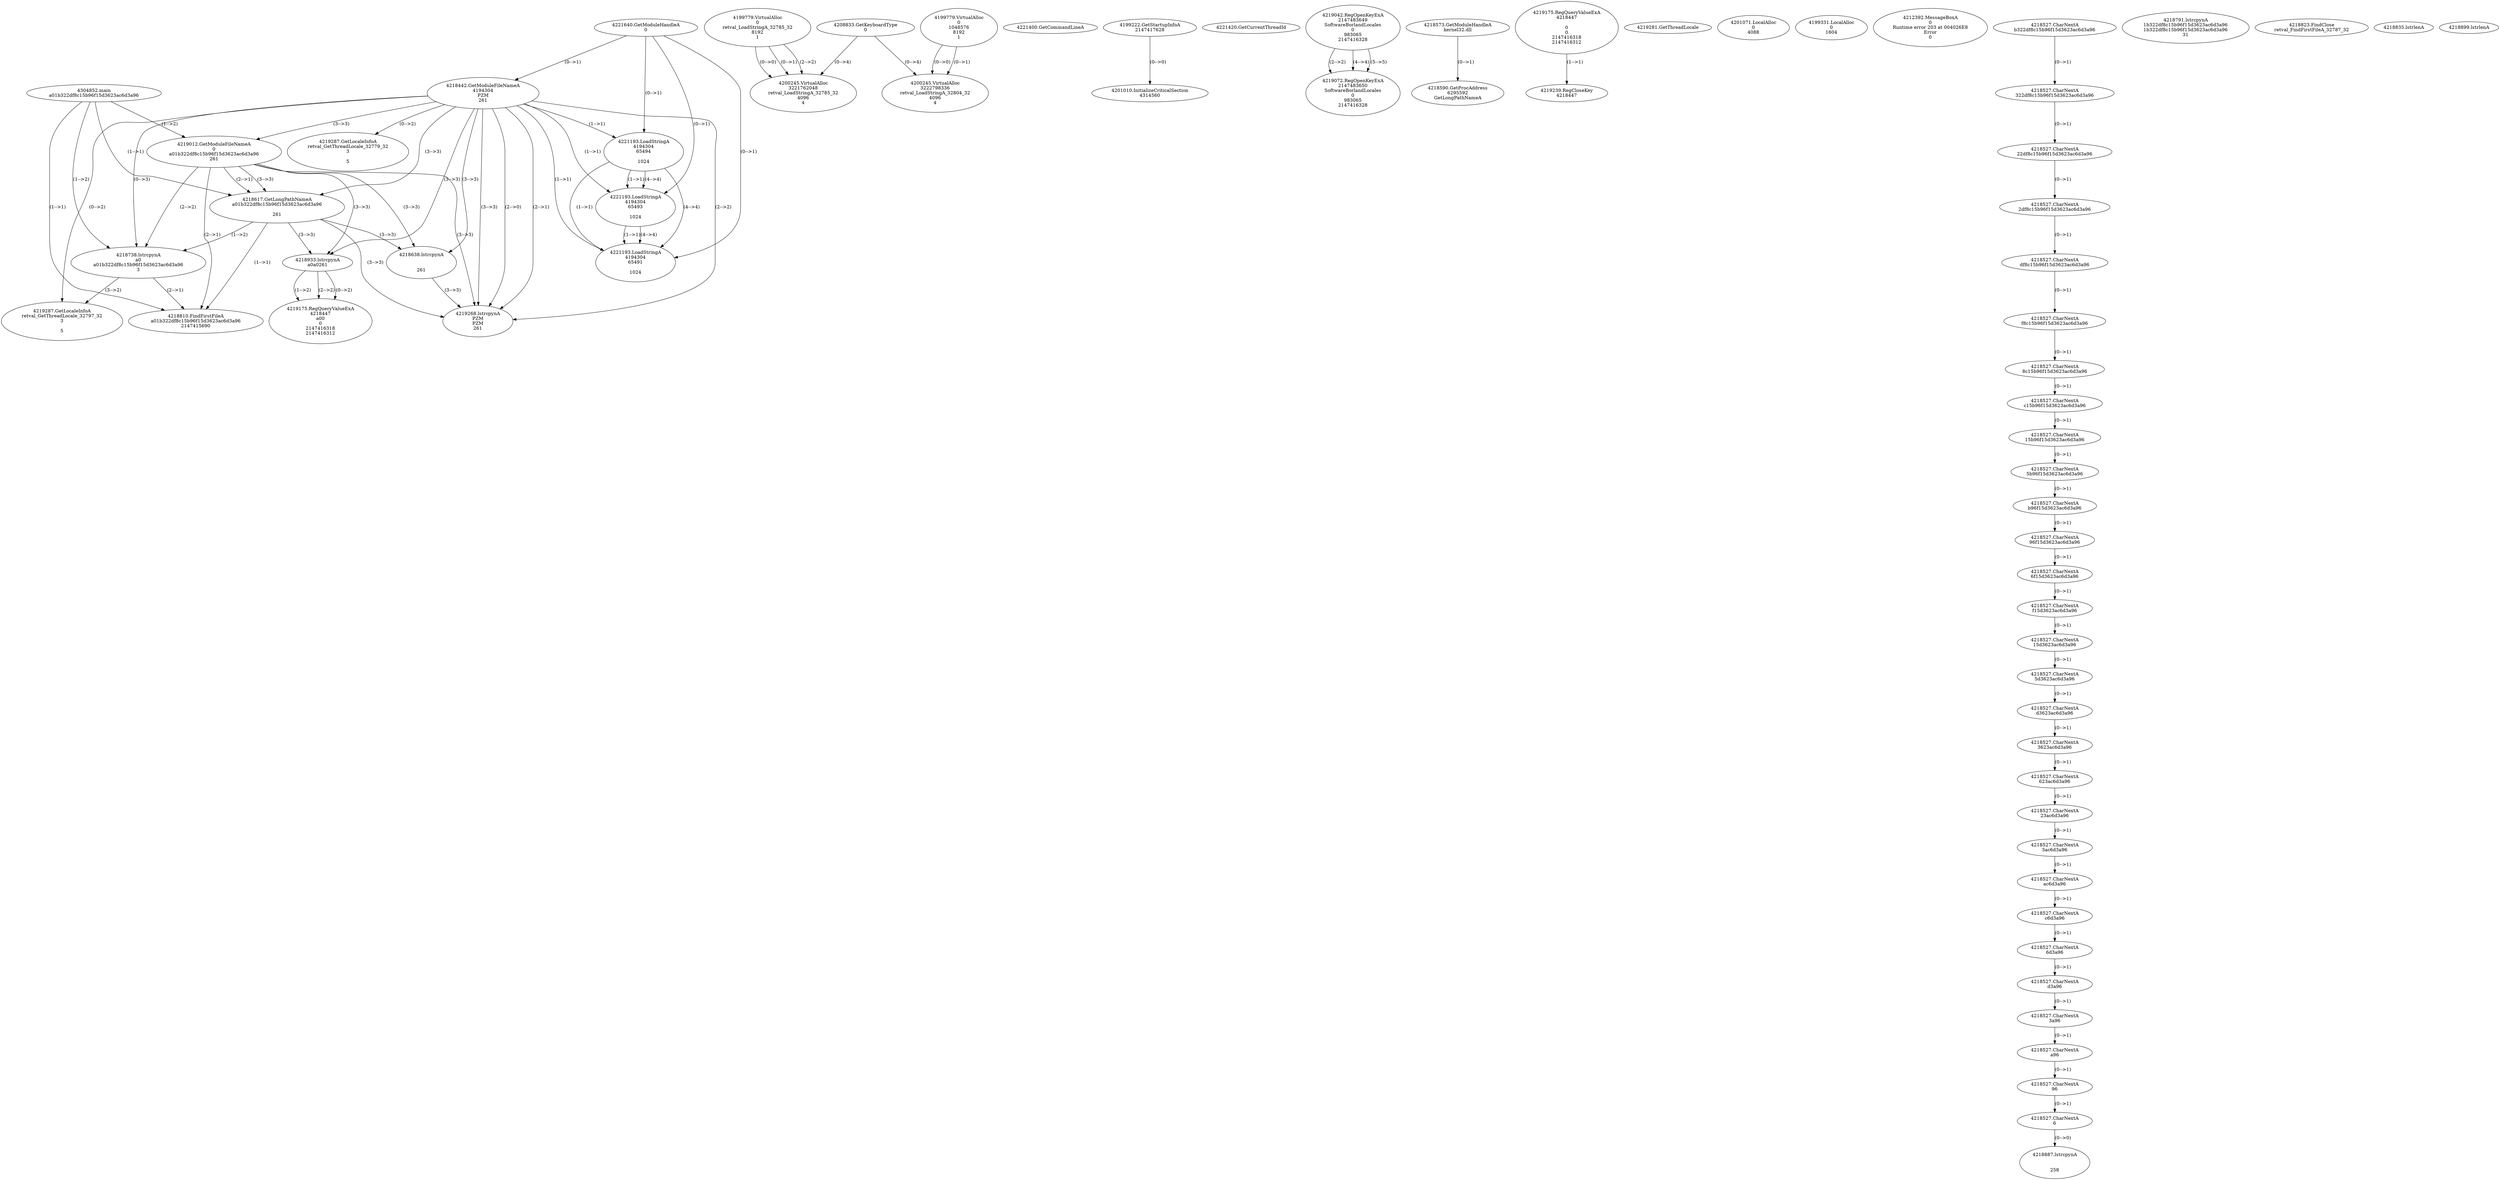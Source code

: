 // Global SCDG with merge call
digraph {
	0 [label="4304852.main
a01b322df8c15b96f15d3623ac6d3a96"]
	1 [label="4221640.GetModuleHandleA
0"]
	2 [label="4208833.GetKeyboardType
0"]
	3 [label="4221400.GetCommandLineA
"]
	4 [label="4199222.GetStartupInfoA
2147417628"]
	5 [label="4221420.GetCurrentThreadId
"]
	6 [label="4218442.GetModuleFileNameA
4194304
PZM
261"]
	1 -> 6 [label="(0-->1)"]
	7 [label="4219012.GetModuleFileNameA
0
a01b322df8c15b96f15d3623ac6d3a96
261"]
	0 -> 7 [label="(1-->2)"]
	6 -> 7 [label="(3-->3)"]
	8 [label="4219042.RegOpenKeyExA
2147483649
Software\Borland\Locales
0
983065
2147416328"]
	9 [label="4218573.GetModuleHandleA
kernel32.dll"]
	10 [label="4218590.GetProcAddress
6295592
GetLongPathNameA"]
	9 -> 10 [label="(0-->1)"]
	11 [label="4218617.GetLongPathNameA
a01b322df8c15b96f15d3623ac6d3a96

261"]
	0 -> 11 [label="(1-->1)"]
	7 -> 11 [label="(2-->1)"]
	6 -> 11 [label="(3-->3)"]
	7 -> 11 [label="(3-->3)"]
	12 [label="4218638.lstrcpynA


261"]
	6 -> 12 [label="(3-->3)"]
	7 -> 12 [label="(3-->3)"]
	11 -> 12 [label="(3-->3)"]
	13 [label="4219175.RegQueryValueExA
4218447

0
0
2147416318
2147416312"]
	14 [label="4219239.RegCloseKey
4218447"]
	13 -> 14 [label="(1-->1)"]
	15 [label="4219268.lstrcpynA
PZM
PZM
261"]
	6 -> 15 [label="(2-->1)"]
	6 -> 15 [label="(2-->2)"]
	6 -> 15 [label="(3-->3)"]
	7 -> 15 [label="(3-->3)"]
	11 -> 15 [label="(3-->3)"]
	12 -> 15 [label="(3-->3)"]
	6 -> 15 [label="(2-->0)"]
	16 [label="4219281.GetThreadLocale
"]
	17 [label="4219287.GetLocaleInfoA
retval_GetThreadLocale_32779_32
3

5"]
	6 -> 17 [label="(0-->2)"]
	18 [label="4221193.LoadStringA
4194304
65494

1024"]
	1 -> 18 [label="(0-->1)"]
	6 -> 18 [label="(1-->1)"]
	19 [label="4221193.LoadStringA
4194304
65493

1024"]
	1 -> 19 [label="(0-->1)"]
	6 -> 19 [label="(1-->1)"]
	18 -> 19 [label="(1-->1)"]
	18 -> 19 [label="(4-->4)"]
	20 [label="4221193.LoadStringA
4194304
65491

1024"]
	1 -> 20 [label="(0-->1)"]
	6 -> 20 [label="(1-->1)"]
	18 -> 20 [label="(1-->1)"]
	19 -> 20 [label="(1-->1)"]
	18 -> 20 [label="(4-->4)"]
	19 -> 20 [label="(4-->4)"]
	21 [label="4201010.InitializeCriticalSection
4314560"]
	4 -> 21 [label="(0-->0)"]
	22 [label="4201071.LocalAlloc
0
4088"]
	23 [label="4199779.VirtualAlloc
0
retval_LoadStringA_32785_32
8192
1"]
	24 [label="4199331.LocalAlloc
0
1604"]
	25 [label="4200245.VirtualAlloc
3221762048
retval_LoadStringA_32785_32
4096
4"]
	23 -> 25 [label="(0-->1)"]
	23 -> 25 [label="(2-->2)"]
	2 -> 25 [label="(0-->4)"]
	23 -> 25 [label="(0-->0)"]
	26 [label="4212392.MessageBoxA
0
Runtime error 203 at 004026E8
Error
0"]
	27 [label="4219072.RegOpenKeyExA
2147483650
Software\Borland\Locales
0
983065
2147416328"]
	8 -> 27 [label="(2-->2)"]
	8 -> 27 [label="(4-->4)"]
	8 -> 27 [label="(5-->5)"]
	28 [label="4218738.lstrcpynA
a0
a01b322df8c15b96f15d3623ac6d3a96
3"]
	0 -> 28 [label="(1-->2)"]
	7 -> 28 [label="(2-->2)"]
	11 -> 28 [label="(1-->2)"]
	6 -> 28 [label="(0-->3)"]
	29 [label="4218527.CharNextA
b322df8c15b96f15d3623ac6d3a96"]
	30 [label="4218527.CharNextA
322df8c15b96f15d3623ac6d3a96"]
	29 -> 30 [label="(0-->1)"]
	31 [label="4218527.CharNextA
22df8c15b96f15d3623ac6d3a96"]
	30 -> 31 [label="(0-->1)"]
	32 [label="4218527.CharNextA
2df8c15b96f15d3623ac6d3a96"]
	31 -> 32 [label="(0-->1)"]
	33 [label="4218527.CharNextA
df8c15b96f15d3623ac6d3a96"]
	32 -> 33 [label="(0-->1)"]
	34 [label="4218527.CharNextA
f8c15b96f15d3623ac6d3a96"]
	33 -> 34 [label="(0-->1)"]
	35 [label="4218527.CharNextA
8c15b96f15d3623ac6d3a96"]
	34 -> 35 [label="(0-->1)"]
	36 [label="4218527.CharNextA
c15b96f15d3623ac6d3a96"]
	35 -> 36 [label="(0-->1)"]
	37 [label="4218527.CharNextA
15b96f15d3623ac6d3a96"]
	36 -> 37 [label="(0-->1)"]
	38 [label="4218527.CharNextA
5b96f15d3623ac6d3a96"]
	37 -> 38 [label="(0-->1)"]
	39 [label="4218527.CharNextA
b96f15d3623ac6d3a96"]
	38 -> 39 [label="(0-->1)"]
	40 [label="4218527.CharNextA
96f15d3623ac6d3a96"]
	39 -> 40 [label="(0-->1)"]
	41 [label="4218527.CharNextA
6f15d3623ac6d3a96"]
	40 -> 41 [label="(0-->1)"]
	42 [label="4218527.CharNextA
f15d3623ac6d3a96"]
	41 -> 42 [label="(0-->1)"]
	43 [label="4218527.CharNextA
15d3623ac6d3a96"]
	42 -> 43 [label="(0-->1)"]
	44 [label="4218527.CharNextA
5d3623ac6d3a96"]
	43 -> 44 [label="(0-->1)"]
	45 [label="4218527.CharNextA
d3623ac6d3a96"]
	44 -> 45 [label="(0-->1)"]
	46 [label="4218527.CharNextA
3623ac6d3a96"]
	45 -> 46 [label="(0-->1)"]
	47 [label="4218527.CharNextA
623ac6d3a96"]
	46 -> 47 [label="(0-->1)"]
	48 [label="4218527.CharNextA
23ac6d3a96"]
	47 -> 48 [label="(0-->1)"]
	49 [label="4218527.CharNextA
3ac6d3a96"]
	48 -> 49 [label="(0-->1)"]
	50 [label="4218527.CharNextA
ac6d3a96"]
	49 -> 50 [label="(0-->1)"]
	51 [label="4218527.CharNextA
c6d3a96"]
	50 -> 51 [label="(0-->1)"]
	52 [label="4218527.CharNextA
6d3a96"]
	51 -> 52 [label="(0-->1)"]
	53 [label="4218527.CharNextA
d3a96"]
	52 -> 53 [label="(0-->1)"]
	54 [label="4218527.CharNextA
3a96"]
	53 -> 54 [label="(0-->1)"]
	55 [label="4218527.CharNextA
a96"]
	54 -> 55 [label="(0-->1)"]
	56 [label="4218527.CharNextA
96"]
	55 -> 56 [label="(0-->1)"]
	57 [label="4218527.CharNextA
6"]
	56 -> 57 [label="(0-->1)"]
	58 [label="4218791.lstrcpynA
1b322df8c15b96f15d3623ac6d3a96
1b322df8c15b96f15d3623ac6d3a96
31"]
	59 [label="4218810.FindFirstFileA
a01b322df8c15b96f15d3623ac6d3a96
2147415690"]
	0 -> 59 [label="(1-->1)"]
	7 -> 59 [label="(2-->1)"]
	11 -> 59 [label="(1-->1)"]
	28 -> 59 [label="(2-->1)"]
	60 [label="4218823.FindClose
retval_FindFirstFileA_32787_32"]
	61 [label="4218835.lstrlenA
"]
	62 [label="4218887.lstrcpynA


258"]
	57 -> 62 [label="(0-->0)"]
	63 [label="4218899.lstrlenA
"]
	64 [label="4218933.lstrcpynA
a0\
a0\
261"]
	6 -> 64 [label="(3-->3)"]
	7 -> 64 [label="(3-->3)"]
	11 -> 64 [label="(3-->3)"]
	65 [label="4219175.RegQueryValueExA
4218447
a0\
0
0
2147416318
2147416312"]
	64 -> 65 [label="(1-->2)"]
	64 -> 65 [label="(2-->2)"]
	64 -> 65 [label="(0-->2)"]
	66 [label="4219287.GetLocaleInfoA
retval_GetThreadLocale_32797_32
3

5"]
	6 -> 66 [label="(0-->2)"]
	28 -> 66 [label="(3-->2)"]
	67 [label="4199779.VirtualAlloc
0
1048576
8192
1"]
	68 [label="4200245.VirtualAlloc
3222798336
retval_LoadStringA_32804_32
4096
4"]
	67 -> 68 [label="(0-->1)"]
	2 -> 68 [label="(0-->4)"]
	67 -> 68 [label="(0-->0)"]
}

